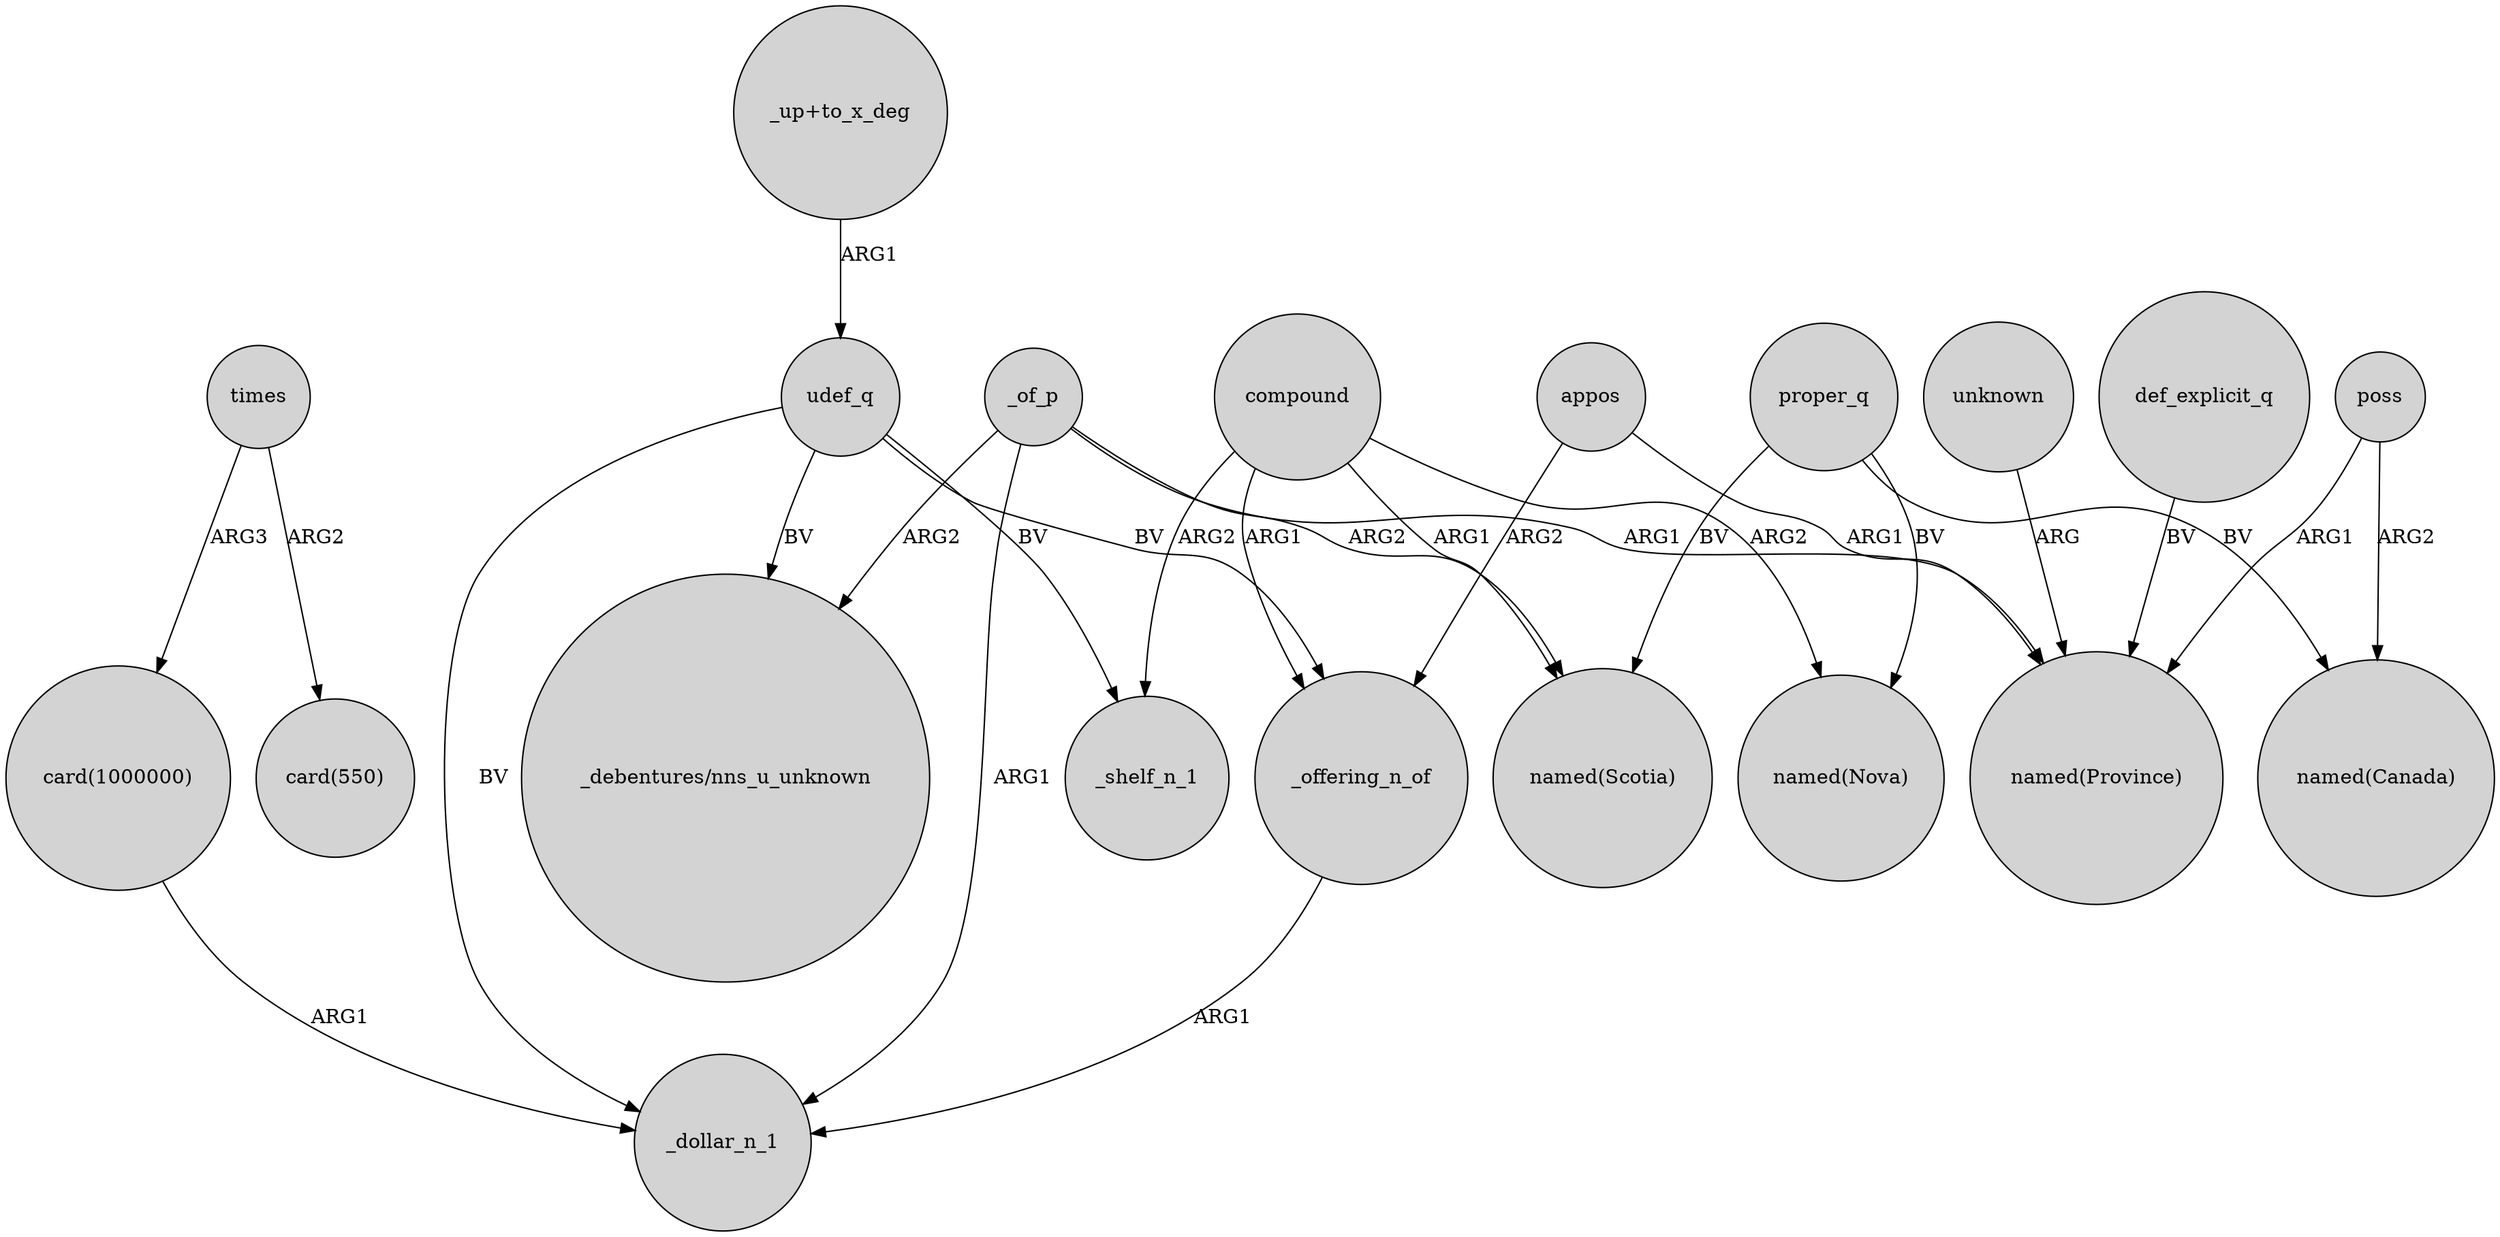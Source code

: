 digraph {
	node [shape=circle style=filled]
	"card(1000000)" -> _dollar_n_1 [label=ARG1]
	compound -> "named(Scotia)" [label=ARG1]
	_of_p -> "_debentures/nns_u_unknown" [label=ARG2]
	_of_p -> "named(Province)" [label=ARG1]
	"_up+to_x_deg" -> udef_q [label=ARG1]
	compound -> _shelf_n_1 [label=ARG2]
	proper_q -> "named(Canada)" [label=BV]
	appos -> "named(Province)" [label=ARG1]
	_of_p -> _dollar_n_1 [label=ARG1]
	udef_q -> _shelf_n_1 [label=BV]
	def_explicit_q -> "named(Province)" [label=BV]
	times -> "card(550)" [label=ARG2]
	udef_q -> _offering_n_of [label=BV]
	times -> "card(1000000)" [label=ARG3]
	_of_p -> "named(Scotia)" [label=ARG2]
	udef_q -> "_debentures/nns_u_unknown" [label=BV]
	poss -> "named(Canada)" [label=ARG2]
	_offering_n_of -> _dollar_n_1 [label=ARG1]
	compound -> "named(Nova)" [label=ARG2]
	poss -> "named(Province)" [label=ARG1]
	proper_q -> "named(Nova)" [label=BV]
	udef_q -> _dollar_n_1 [label=BV]
	appos -> _offering_n_of [label=ARG2]
	unknown -> "named(Province)" [label=ARG]
	compound -> _offering_n_of [label=ARG1]
	proper_q -> "named(Scotia)" [label=BV]
}
